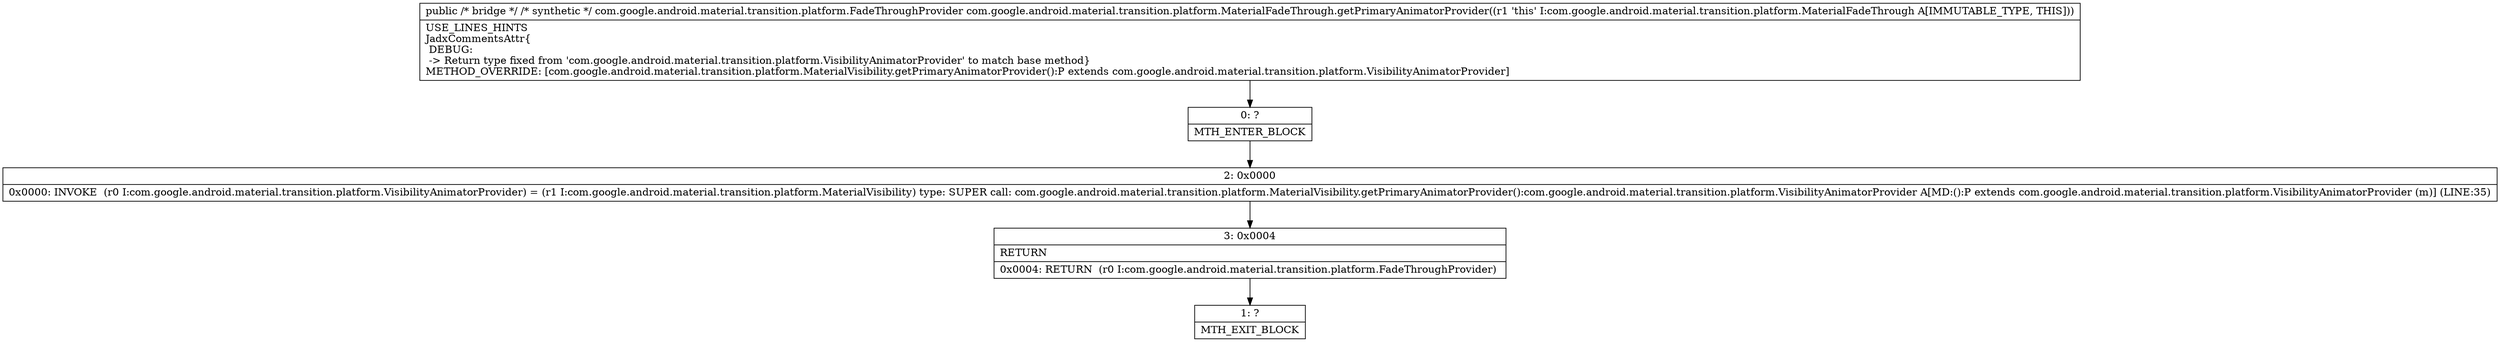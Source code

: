 digraph "CFG forcom.google.android.material.transition.platform.MaterialFadeThrough.getPrimaryAnimatorProvider()Lcom\/google\/android\/material\/transition\/platform\/VisibilityAnimatorProvider;" {
Node_0 [shape=record,label="{0\:\ ?|MTH_ENTER_BLOCK\l}"];
Node_2 [shape=record,label="{2\:\ 0x0000|0x0000: INVOKE  (r0 I:com.google.android.material.transition.platform.VisibilityAnimatorProvider) = (r1 I:com.google.android.material.transition.platform.MaterialVisibility) type: SUPER call: com.google.android.material.transition.platform.MaterialVisibility.getPrimaryAnimatorProvider():com.google.android.material.transition.platform.VisibilityAnimatorProvider A[MD:():P extends com.google.android.material.transition.platform.VisibilityAnimatorProvider (m)] (LINE:35)\l}"];
Node_3 [shape=record,label="{3\:\ 0x0004|RETURN\l|0x0004: RETURN  (r0 I:com.google.android.material.transition.platform.FadeThroughProvider) \l}"];
Node_1 [shape=record,label="{1\:\ ?|MTH_EXIT_BLOCK\l}"];
MethodNode[shape=record,label="{public \/* bridge *\/ \/* synthetic *\/ com.google.android.material.transition.platform.FadeThroughProvider com.google.android.material.transition.platform.MaterialFadeThrough.getPrimaryAnimatorProvider((r1 'this' I:com.google.android.material.transition.platform.MaterialFadeThrough A[IMMUTABLE_TYPE, THIS]))  | USE_LINES_HINTS\lJadxCommentsAttr\{\l DEBUG: \l \-\> Return type fixed from 'com.google.android.material.transition.platform.VisibilityAnimatorProvider' to match base method\}\lMETHOD_OVERRIDE: [com.google.android.material.transition.platform.MaterialVisibility.getPrimaryAnimatorProvider():P extends com.google.android.material.transition.platform.VisibilityAnimatorProvider]\l}"];
MethodNode -> Node_0;Node_0 -> Node_2;
Node_2 -> Node_3;
Node_3 -> Node_1;
}

